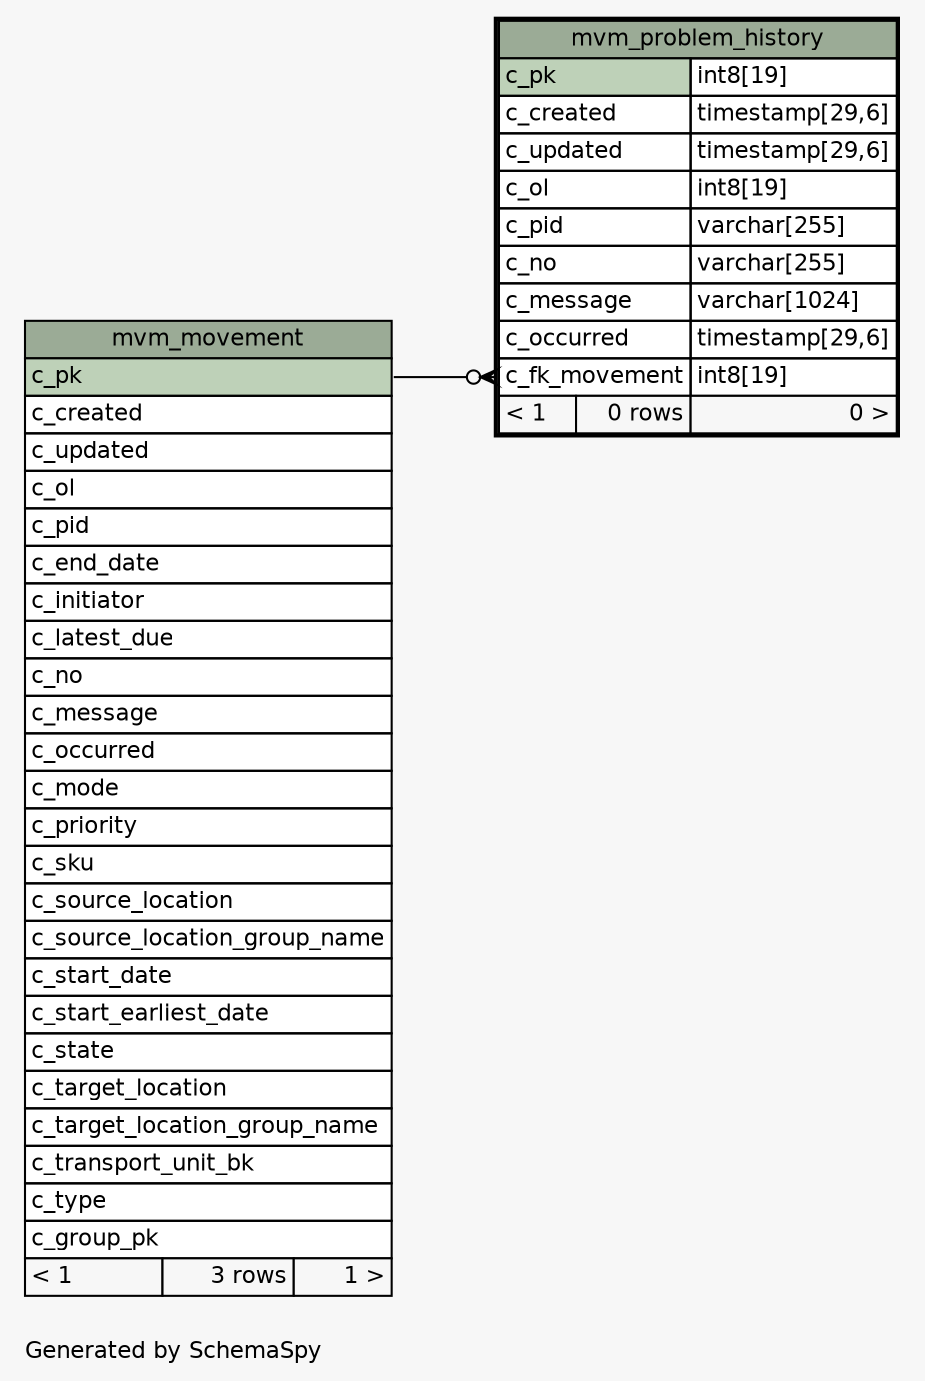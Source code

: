 // dot 2.43.0 on Linux 5.11.0-1028-azure
// SchemaSpy rev Unknown
digraph "oneDegreeRelationshipsDiagram" {
  graph [
    rankdir="RL"
    bgcolor="#f7f7f7"
    label="\nGenerated by SchemaSpy"
    labeljust="l"
    nodesep="0.18"
    ranksep="0.46"
    fontname="Helvetica"
    fontsize="11"
  ];
  node [
    fontname="Helvetica"
    fontsize="11"
    shape="plaintext"
  ];
  edge [
    arrowsize="0.8"
  ];
  "mvm_problem_history":"c_fk_movement":w -> "mvm_movement":"c_pk":e [arrowhead=none dir=back arrowtail=crowodot];
  "mvm_movement" [
    label=<
    <TABLE BORDER="0" CELLBORDER="1" CELLSPACING="0" BGCOLOR="#ffffff">
      <TR><TD COLSPAN="3" BGCOLOR="#9bab96" ALIGN="CENTER">mvm_movement</TD></TR>
      <TR><TD PORT="c_pk" COLSPAN="3" BGCOLOR="#bed1b8" ALIGN="LEFT">c_pk</TD></TR>
      <TR><TD PORT="c_created" COLSPAN="3" ALIGN="LEFT">c_created</TD></TR>
      <TR><TD PORT="c_updated" COLSPAN="3" ALIGN="LEFT">c_updated</TD></TR>
      <TR><TD PORT="c_ol" COLSPAN="3" ALIGN="LEFT">c_ol</TD></TR>
      <TR><TD PORT="c_pid" COLSPAN="3" ALIGN="LEFT">c_pid</TD></TR>
      <TR><TD PORT="c_end_date" COLSPAN="3" ALIGN="LEFT">c_end_date</TD></TR>
      <TR><TD PORT="c_initiator" COLSPAN="3" ALIGN="LEFT">c_initiator</TD></TR>
      <TR><TD PORT="c_latest_due" COLSPAN="3" ALIGN="LEFT">c_latest_due</TD></TR>
      <TR><TD PORT="c_no" COLSPAN="3" ALIGN="LEFT">c_no</TD></TR>
      <TR><TD PORT="c_message" COLSPAN="3" ALIGN="LEFT">c_message</TD></TR>
      <TR><TD PORT="c_occurred" COLSPAN="3" ALIGN="LEFT">c_occurred</TD></TR>
      <TR><TD PORT="c_mode" COLSPAN="3" ALIGN="LEFT">c_mode</TD></TR>
      <TR><TD PORT="c_priority" COLSPAN="3" ALIGN="LEFT">c_priority</TD></TR>
      <TR><TD PORT="c_sku" COLSPAN="3" ALIGN="LEFT">c_sku</TD></TR>
      <TR><TD PORT="c_source_location" COLSPAN="3" ALIGN="LEFT">c_source_location</TD></TR>
      <TR><TD PORT="c_source_location_group_name" COLSPAN="3" ALIGN="LEFT">c_source_location_group_name</TD></TR>
      <TR><TD PORT="c_start_date" COLSPAN="3" ALIGN="LEFT">c_start_date</TD></TR>
      <TR><TD PORT="c_start_earliest_date" COLSPAN="3" ALIGN="LEFT">c_start_earliest_date</TD></TR>
      <TR><TD PORT="c_state" COLSPAN="3" ALIGN="LEFT">c_state</TD></TR>
      <TR><TD PORT="c_target_location" COLSPAN="3" ALIGN="LEFT">c_target_location</TD></TR>
      <TR><TD PORT="c_target_location_group_name" COLSPAN="3" ALIGN="LEFT">c_target_location_group_name</TD></TR>
      <TR><TD PORT="c_transport_unit_bk" COLSPAN="3" ALIGN="LEFT">c_transport_unit_bk</TD></TR>
      <TR><TD PORT="c_type" COLSPAN="3" ALIGN="LEFT">c_type</TD></TR>
      <TR><TD PORT="c_group_pk" COLSPAN="3" ALIGN="LEFT">c_group_pk</TD></TR>
      <TR><TD ALIGN="LEFT" BGCOLOR="#f7f7f7">&lt; 1</TD><TD ALIGN="RIGHT" BGCOLOR="#f7f7f7">3 rows</TD><TD ALIGN="RIGHT" BGCOLOR="#f7f7f7">1 &gt;</TD></TR>
    </TABLE>>
    URL="mvm_movement.html"
    tooltip="mvm_movement"
  ];
  "mvm_problem_history" [
    label=<
    <TABLE BORDER="2" CELLBORDER="1" CELLSPACING="0" BGCOLOR="#ffffff">
      <TR><TD COLSPAN="3" BGCOLOR="#9bab96" ALIGN="CENTER">mvm_problem_history</TD></TR>
      <TR><TD PORT="c_pk" COLSPAN="2" BGCOLOR="#bed1b8" ALIGN="LEFT">c_pk</TD><TD PORT="c_pk.type" ALIGN="LEFT">int8[19]</TD></TR>
      <TR><TD PORT="c_created" COLSPAN="2" ALIGN="LEFT">c_created</TD><TD PORT="c_created.type" ALIGN="LEFT">timestamp[29,6]</TD></TR>
      <TR><TD PORT="c_updated" COLSPAN="2" ALIGN="LEFT">c_updated</TD><TD PORT="c_updated.type" ALIGN="LEFT">timestamp[29,6]</TD></TR>
      <TR><TD PORT="c_ol" COLSPAN="2" ALIGN="LEFT">c_ol</TD><TD PORT="c_ol.type" ALIGN="LEFT">int8[19]</TD></TR>
      <TR><TD PORT="c_pid" COLSPAN="2" ALIGN="LEFT">c_pid</TD><TD PORT="c_pid.type" ALIGN="LEFT">varchar[255]</TD></TR>
      <TR><TD PORT="c_no" COLSPAN="2" ALIGN="LEFT">c_no</TD><TD PORT="c_no.type" ALIGN="LEFT">varchar[255]</TD></TR>
      <TR><TD PORT="c_message" COLSPAN="2" ALIGN="LEFT">c_message</TD><TD PORT="c_message.type" ALIGN="LEFT">varchar[1024]</TD></TR>
      <TR><TD PORT="c_occurred" COLSPAN="2" ALIGN="LEFT">c_occurred</TD><TD PORT="c_occurred.type" ALIGN="LEFT">timestamp[29,6]</TD></TR>
      <TR><TD PORT="c_fk_movement" COLSPAN="2" ALIGN="LEFT">c_fk_movement</TD><TD PORT="c_fk_movement.type" ALIGN="LEFT">int8[19]</TD></TR>
      <TR><TD ALIGN="LEFT" BGCOLOR="#f7f7f7">&lt; 1</TD><TD ALIGN="RIGHT" BGCOLOR="#f7f7f7">0 rows</TD><TD ALIGN="RIGHT" BGCOLOR="#f7f7f7">0 &gt;</TD></TR>
    </TABLE>>
    URL="mvm_problem_history.html"
    tooltip="mvm_problem_history"
  ];
}
